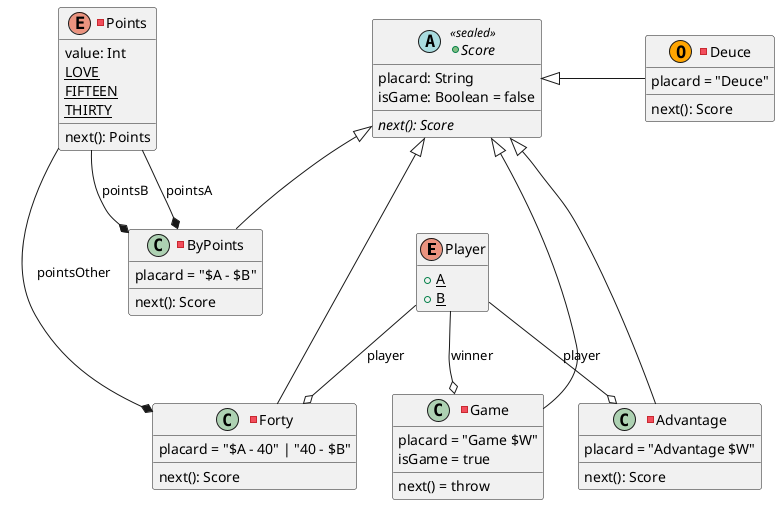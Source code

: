 @startuml
'https://plantuml.com/class-diagram

hide empty members

enum Player {
    + {static} A
    + {static} B
}

-enum Points {
    value: Int
    {static} LOVE
    {static} FIFTEEN
    {static} THIRTY
 '   {static} FORTY
    next(): Points
}

+abstract class Score <<sealed>>{
    placard: String
    isGame: Boolean = false
    {abstract} next(): Score
}

-class ByPoints {
    placard = "$A - $B"
    next(): Score
}
Score <|-- ByPoints
Points --* ByPoints : pointsA
Points --* ByPoints : pointsB

-class Advantage {
    placard = "Advantage $W"
    next(): Score
}
Score <|-- Advantage
Player --o Advantage : player

-class Game {
    placard = "Game $W"
    next() = throw
    isGame = true
}
Score <|--- Game
Player --o Game : winner

-class Deuce <<(O,orange)>> {
    placard = "Deuce"
    next(): Score
}
Score <|- Deuce :"                    "

-class Forty {
    placard = "$A - 40" | "40 - $B"
    next(): Score
}
Score <|--- Forty
Player --o Forty : player
Points --* Forty : pointsOther
@enduml